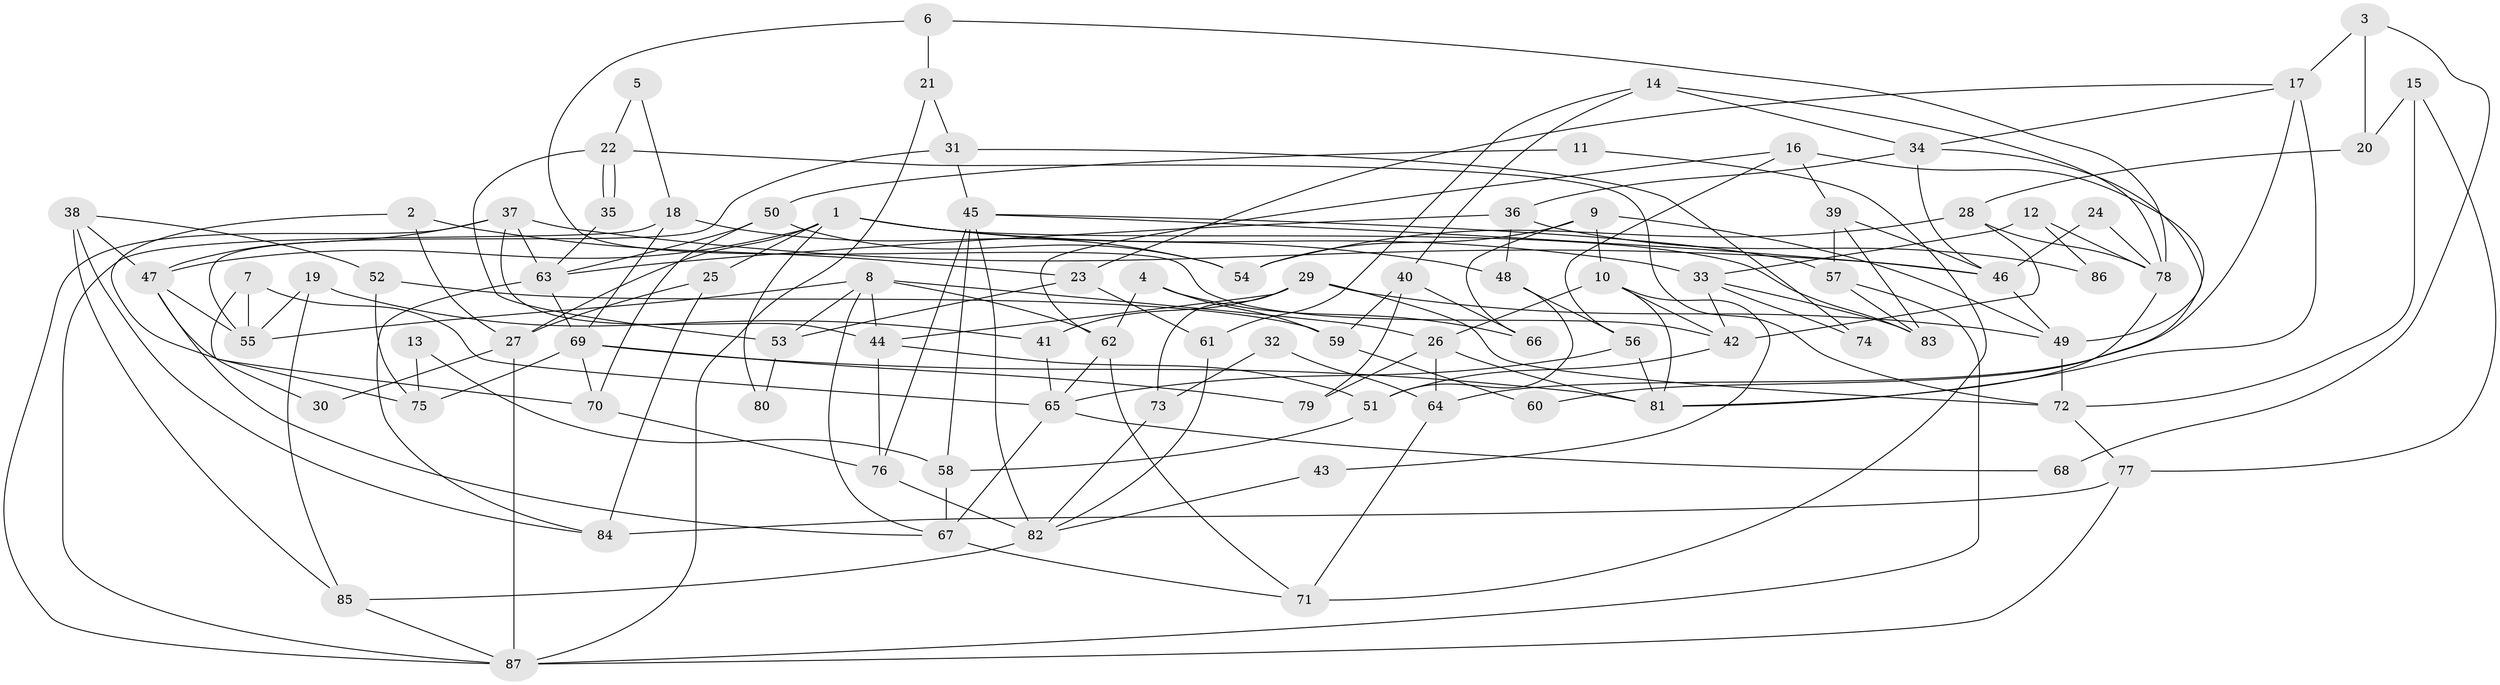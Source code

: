// Generated by graph-tools (version 1.1) at 2025/50/03/09/25 04:50:48]
// undirected, 87 vertices, 174 edges
graph export_dot {
graph [start="1"]
  node [color=gray90,style=filled];
  1;
  2;
  3;
  4;
  5;
  6;
  7;
  8;
  9;
  10;
  11;
  12;
  13;
  14;
  15;
  16;
  17;
  18;
  19;
  20;
  21;
  22;
  23;
  24;
  25;
  26;
  27;
  28;
  29;
  30;
  31;
  32;
  33;
  34;
  35;
  36;
  37;
  38;
  39;
  40;
  41;
  42;
  43;
  44;
  45;
  46;
  47;
  48;
  49;
  50;
  51;
  52;
  53;
  54;
  55;
  56;
  57;
  58;
  59;
  60;
  61;
  62;
  63;
  64;
  65;
  66;
  67;
  68;
  69;
  70;
  71;
  72;
  73;
  74;
  75;
  76;
  77;
  78;
  79;
  80;
  81;
  82;
  83;
  84;
  85;
  86;
  87;
  1 -- 83;
  1 -- 48;
  1 -- 25;
  1 -- 27;
  1 -- 33;
  1 -- 47;
  1 -- 80;
  2 -- 27;
  2 -- 70;
  2 -- 23;
  3 -- 17;
  3 -- 20;
  3 -- 68;
  4 -- 59;
  4 -- 66;
  4 -- 62;
  5 -- 18;
  5 -- 22;
  6 -- 42;
  6 -- 78;
  6 -- 21;
  7 -- 55;
  7 -- 65;
  7 -- 30;
  8 -- 67;
  8 -- 44;
  8 -- 26;
  8 -- 53;
  8 -- 55;
  8 -- 62;
  9 -- 54;
  9 -- 10;
  9 -- 49;
  9 -- 66;
  10 -- 81;
  10 -- 42;
  10 -- 26;
  10 -- 43;
  11 -- 71;
  11 -- 50;
  12 -- 33;
  12 -- 78;
  12 -- 86;
  13 -- 75;
  13 -- 58;
  14 -- 34;
  14 -- 61;
  14 -- 40;
  14 -- 78;
  15 -- 77;
  15 -- 72;
  15 -- 20;
  16 -- 56;
  16 -- 62;
  16 -- 39;
  16 -- 60;
  17 -- 81;
  17 -- 34;
  17 -- 23;
  17 -- 64;
  18 -- 87;
  18 -- 69;
  18 -- 54;
  19 -- 85;
  19 -- 55;
  19 -- 41;
  20 -- 28;
  21 -- 31;
  21 -- 87;
  22 -- 53;
  22 -- 35;
  22 -- 35;
  22 -- 72;
  23 -- 53;
  23 -- 61;
  24 -- 46;
  24 -- 78;
  25 -- 84;
  25 -- 27;
  26 -- 64;
  26 -- 79;
  26 -- 81;
  27 -- 30;
  27 -- 87;
  28 -- 78;
  28 -- 42;
  28 -- 54;
  29 -- 49;
  29 -- 41;
  29 -- 44;
  29 -- 72;
  29 -- 73;
  31 -- 45;
  31 -- 55;
  31 -- 74;
  32 -- 73;
  32 -- 64;
  33 -- 83;
  33 -- 42;
  33 -- 74;
  34 -- 46;
  34 -- 49;
  34 -- 36;
  35 -- 63;
  36 -- 63;
  36 -- 48;
  36 -- 86;
  37 -- 44;
  37 -- 87;
  37 -- 46;
  37 -- 47;
  37 -- 63;
  38 -- 85;
  38 -- 47;
  38 -- 52;
  38 -- 84;
  39 -- 46;
  39 -- 57;
  39 -- 83;
  40 -- 79;
  40 -- 59;
  40 -- 66;
  41 -- 65;
  42 -- 51;
  43 -- 82;
  44 -- 51;
  44 -- 76;
  45 -- 57;
  45 -- 46;
  45 -- 58;
  45 -- 76;
  45 -- 82;
  46 -- 49;
  47 -- 55;
  47 -- 67;
  47 -- 75;
  48 -- 56;
  48 -- 51;
  49 -- 72;
  50 -- 54;
  50 -- 63;
  50 -- 70;
  51 -- 58;
  52 -- 75;
  52 -- 59;
  53 -- 80;
  56 -- 81;
  56 -- 65;
  57 -- 87;
  57 -- 83;
  58 -- 67;
  59 -- 60;
  61 -- 82;
  62 -- 65;
  62 -- 71;
  63 -- 84;
  63 -- 69;
  64 -- 71;
  65 -- 67;
  65 -- 68;
  67 -- 71;
  69 -- 70;
  69 -- 75;
  69 -- 79;
  69 -- 81;
  70 -- 76;
  72 -- 77;
  73 -- 82;
  76 -- 82;
  77 -- 87;
  77 -- 84;
  78 -- 81;
  82 -- 85;
  85 -- 87;
}
